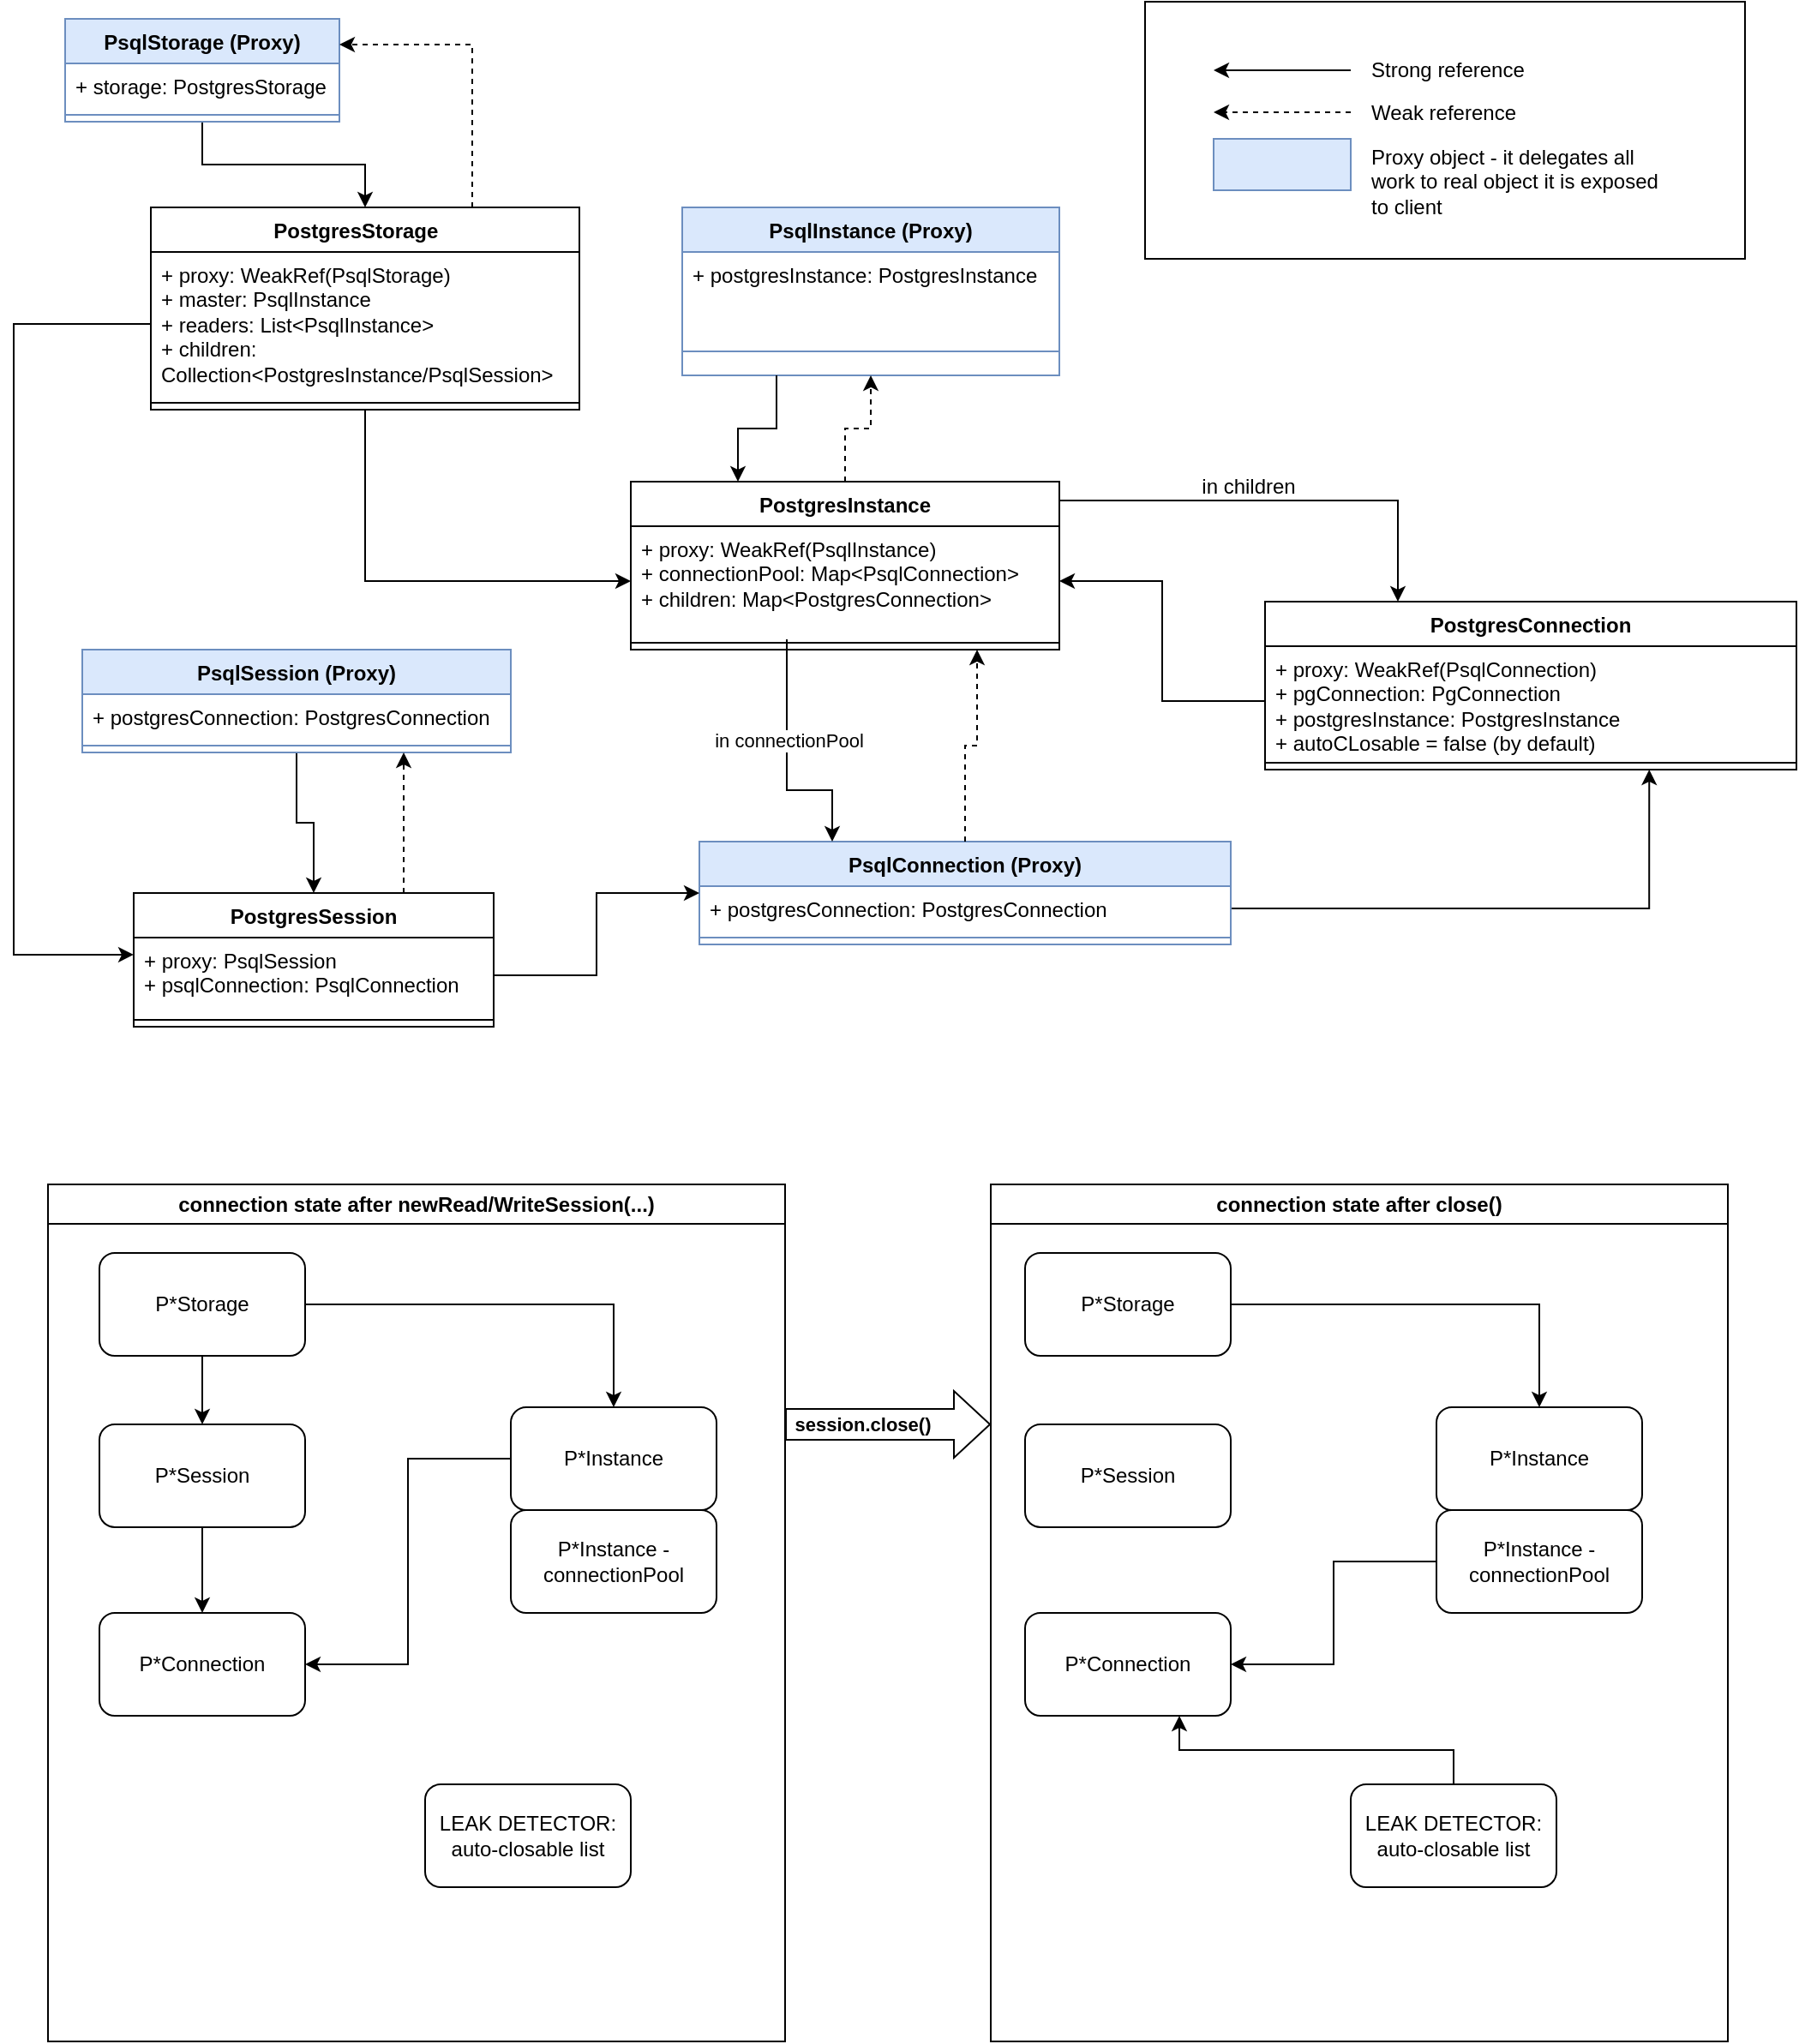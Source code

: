 <mxfile version="24.1.0" type="device">
  <diagram name="Page-1" id="oHMy0XgIS3fy84Z57K9I">
    <mxGraphModel dx="1434" dy="854" grid="1" gridSize="10" guides="1" tooltips="1" connect="1" arrows="1" fold="1" page="1" pageScale="1" pageWidth="850" pageHeight="1100" math="0" shadow="0">
      <root>
        <mxCell id="0" />
        <mxCell id="1" parent="0" />
        <mxCell id="IWMQ4xGMSrqYWpNa5fHh-56" value="" style="rounded=0;whiteSpace=wrap;html=1;" vertex="1" parent="1">
          <mxGeometry x="720" y="120" width="350" height="150" as="geometry" />
        </mxCell>
        <mxCell id="IWMQ4xGMSrqYWpNa5fHh-9" style="edgeStyle=orthogonalEdgeStyle;rounded=0;orthogonalLoop=1;jettySize=auto;html=1;" edge="1" parent="1" source="IWMQ4xGMSrqYWpNa5fHh-1" target="IWMQ4xGMSrqYWpNa5fHh-5">
          <mxGeometry relative="1" as="geometry" />
        </mxCell>
        <mxCell id="IWMQ4xGMSrqYWpNa5fHh-1" value="PsqlStorage (Proxy)" style="swimlane;fontStyle=1;align=center;verticalAlign=top;childLayout=stackLayout;horizontal=1;startSize=26;horizontalStack=0;resizeParent=1;resizeParentMax=0;resizeLast=0;collapsible=1;marginBottom=0;whiteSpace=wrap;html=1;fillColor=#dae8fc;strokeColor=#6c8ebf;" vertex="1" parent="1">
          <mxGeometry x="90" y="130" width="160" height="60" as="geometry" />
        </mxCell>
        <mxCell id="IWMQ4xGMSrqYWpNa5fHh-2" value="+ storage: PostgresStorage" style="text;strokeColor=none;fillColor=none;align=left;verticalAlign=top;spacingLeft=4;spacingRight=4;overflow=hidden;rotatable=0;points=[[0,0.5],[1,0.5]];portConstraint=eastwest;whiteSpace=wrap;html=1;" vertex="1" parent="IWMQ4xGMSrqYWpNa5fHh-1">
          <mxGeometry y="26" width="160" height="26" as="geometry" />
        </mxCell>
        <mxCell id="IWMQ4xGMSrqYWpNa5fHh-3" value="" style="line;strokeWidth=1;fillColor=none;align=left;verticalAlign=middle;spacingTop=-1;spacingLeft=3;spacingRight=3;rotatable=0;labelPosition=right;points=[];portConstraint=eastwest;strokeColor=inherit;" vertex="1" parent="IWMQ4xGMSrqYWpNa5fHh-1">
          <mxGeometry y="52" width="160" height="8" as="geometry" />
        </mxCell>
        <mxCell id="IWMQ4xGMSrqYWpNa5fHh-10" style="edgeStyle=orthogonalEdgeStyle;rounded=0;orthogonalLoop=1;jettySize=auto;html=1;entryX=1;entryY=0.25;entryDx=0;entryDy=0;exitX=0.75;exitY=0;exitDx=0;exitDy=0;dashed=1;" edge="1" parent="1" source="IWMQ4xGMSrqYWpNa5fHh-5" target="IWMQ4xGMSrqYWpNa5fHh-1">
          <mxGeometry relative="1" as="geometry" />
        </mxCell>
        <mxCell id="IWMQ4xGMSrqYWpNa5fHh-35" style="edgeStyle=orthogonalEdgeStyle;rounded=0;orthogonalLoop=1;jettySize=auto;html=1;" edge="1" parent="1" source="IWMQ4xGMSrqYWpNa5fHh-5" target="IWMQ4xGMSrqYWpNa5fHh-16">
          <mxGeometry relative="1" as="geometry" />
        </mxCell>
        <mxCell id="IWMQ4xGMSrqYWpNa5fHh-5" value="PostgresStorage&lt;span style=&quot;white-space: pre;&quot;&gt;&#x9;&lt;/span&gt;" style="swimlane;fontStyle=1;align=center;verticalAlign=top;childLayout=stackLayout;horizontal=1;startSize=26;horizontalStack=0;resizeParent=1;resizeParentMax=0;resizeLast=0;collapsible=1;marginBottom=0;whiteSpace=wrap;html=1;" vertex="1" parent="1">
          <mxGeometry x="140" y="240" width="250" height="118" as="geometry" />
        </mxCell>
        <mxCell id="IWMQ4xGMSrqYWpNa5fHh-6" value="+ proxy: WeakRef(PsqlStorage)&lt;div&gt;+ master: PsqlInstance&lt;/div&gt;&lt;div&gt;+ readers: List&amp;lt;PsqlInstance&amp;gt;&lt;/div&gt;&lt;div&gt;+ children: Collection&amp;lt;PostgresInstance/PsqlSession&amp;gt;&lt;/div&gt;" style="text;strokeColor=none;fillColor=none;align=left;verticalAlign=top;spacingLeft=4;spacingRight=4;overflow=hidden;rotatable=0;points=[[0,0.5],[1,0.5]];portConstraint=eastwest;whiteSpace=wrap;html=1;" vertex="1" parent="IWMQ4xGMSrqYWpNa5fHh-5">
          <mxGeometry y="26" width="250" height="84" as="geometry" />
        </mxCell>
        <mxCell id="IWMQ4xGMSrqYWpNa5fHh-7" value="" style="line;strokeWidth=1;fillColor=none;align=left;verticalAlign=middle;spacingTop=-1;spacingLeft=3;spacingRight=3;rotatable=0;labelPosition=right;points=[];portConstraint=eastwest;strokeColor=inherit;" vertex="1" parent="IWMQ4xGMSrqYWpNa5fHh-5">
          <mxGeometry y="110" width="250" height="8" as="geometry" />
        </mxCell>
        <mxCell id="IWMQ4xGMSrqYWpNa5fHh-11" value="PsqlInstance (Proxy)" style="swimlane;fontStyle=1;align=center;verticalAlign=top;childLayout=stackLayout;horizontal=1;startSize=26;horizontalStack=0;resizeParent=1;resizeParentMax=0;resizeLast=0;collapsible=1;marginBottom=0;whiteSpace=wrap;html=1;fillColor=#dae8fc;strokeColor=#6c8ebf;" vertex="1" parent="1">
          <mxGeometry x="450" y="240" width="220" height="98" as="geometry" />
        </mxCell>
        <mxCell id="IWMQ4xGMSrqYWpNa5fHh-12" value="+ postgresInstance: PostgresInstance&amp;nbsp;" style="text;strokeColor=none;fillColor=none;align=left;verticalAlign=top;spacingLeft=4;spacingRight=4;overflow=hidden;rotatable=0;points=[[0,0.5],[1,0.5]];portConstraint=eastwest;whiteSpace=wrap;html=1;" vertex="1" parent="IWMQ4xGMSrqYWpNa5fHh-11">
          <mxGeometry y="26" width="220" height="44" as="geometry" />
        </mxCell>
        <mxCell id="IWMQ4xGMSrqYWpNa5fHh-13" value="" style="line;strokeWidth=1;fillColor=none;align=left;verticalAlign=middle;spacingTop=-1;spacingLeft=3;spacingRight=3;rotatable=0;labelPosition=right;points=[];portConstraint=eastwest;strokeColor=inherit;" vertex="1" parent="IWMQ4xGMSrqYWpNa5fHh-11">
          <mxGeometry y="70" width="220" height="28" as="geometry" />
        </mxCell>
        <mxCell id="IWMQ4xGMSrqYWpNa5fHh-36" style="edgeStyle=orthogonalEdgeStyle;rounded=0;orthogonalLoop=1;jettySize=auto;html=1;exitX=0.992;exitY=0.112;exitDx=0;exitDy=0;entryX=0.25;entryY=0;entryDx=0;entryDy=0;exitPerimeter=0;" edge="1" parent="1" source="IWMQ4xGMSrqYWpNa5fHh-15" target="IWMQ4xGMSrqYWpNa5fHh-25">
          <mxGeometry relative="1" as="geometry" />
        </mxCell>
        <mxCell id="IWMQ4xGMSrqYWpNa5fHh-15" value="PostgresInstance" style="swimlane;fontStyle=1;align=center;verticalAlign=top;childLayout=stackLayout;horizontal=1;startSize=26;horizontalStack=0;resizeParent=1;resizeParentMax=0;resizeLast=0;collapsible=1;marginBottom=0;whiteSpace=wrap;html=1;" vertex="1" parent="1">
          <mxGeometry x="420" y="400" width="250" height="98" as="geometry" />
        </mxCell>
        <mxCell id="IWMQ4xGMSrqYWpNa5fHh-16" value="+ proxy: WeakRef(PsqlInstance)&lt;div&gt;+ connectionPool: Map&amp;lt;PsqlConnection&amp;gt;&lt;/div&gt;&lt;div&gt;+ children: Map&amp;lt;PostgresConnection&amp;gt;&lt;/div&gt;" style="text;strokeColor=none;fillColor=none;align=left;verticalAlign=top;spacingLeft=4;spacingRight=4;overflow=hidden;rotatable=0;points=[[0,0.5],[1,0.5]];portConstraint=eastwest;whiteSpace=wrap;html=1;" vertex="1" parent="IWMQ4xGMSrqYWpNa5fHh-15">
          <mxGeometry y="26" width="250" height="64" as="geometry" />
        </mxCell>
        <mxCell id="IWMQ4xGMSrqYWpNa5fHh-17" value="" style="line;strokeWidth=1;fillColor=none;align=left;verticalAlign=middle;spacingTop=-1;spacingLeft=3;spacingRight=3;rotatable=0;labelPosition=right;points=[];portConstraint=eastwest;strokeColor=inherit;" vertex="1" parent="IWMQ4xGMSrqYWpNa5fHh-15">
          <mxGeometry y="90" width="250" height="8" as="geometry" />
        </mxCell>
        <mxCell id="IWMQ4xGMSrqYWpNa5fHh-19" value="" style="edgeStyle=orthogonalEdgeStyle;rounded=0;orthogonalLoop=1;jettySize=auto;html=1;entryX=0.25;entryY=0;entryDx=0;entryDy=0;exitX=0.25;exitY=1;exitDx=0;exitDy=0;" edge="1" parent="1" source="IWMQ4xGMSrqYWpNa5fHh-11" target="IWMQ4xGMSrqYWpNa5fHh-15">
          <mxGeometry relative="1" as="geometry" />
        </mxCell>
        <mxCell id="IWMQ4xGMSrqYWpNa5fHh-20" value="" style="edgeStyle=orthogonalEdgeStyle;rounded=0;orthogonalLoop=1;jettySize=auto;html=1;dashed=1;entryX=0.5;entryY=1;entryDx=0;entryDy=0;" edge="1" parent="1" source="IWMQ4xGMSrqYWpNa5fHh-15" target="IWMQ4xGMSrqYWpNa5fHh-11">
          <mxGeometry relative="1" as="geometry" />
        </mxCell>
        <mxCell id="IWMQ4xGMSrqYWpNa5fHh-29" value="" style="edgeStyle=orthogonalEdgeStyle;rounded=0;orthogonalLoop=1;jettySize=auto;html=1;entryX=0.723;entryY=1;entryDx=0;entryDy=0;entryPerimeter=0;exitX=1;exitY=0.5;exitDx=0;exitDy=0;" edge="1" parent="1" source="IWMQ4xGMSrqYWpNa5fHh-22" target="IWMQ4xGMSrqYWpNa5fHh-27">
          <mxGeometry relative="1" as="geometry" />
        </mxCell>
        <mxCell id="IWMQ4xGMSrqYWpNa5fHh-21" value="PsqlConnection (Proxy)" style="swimlane;fontStyle=1;align=center;verticalAlign=top;childLayout=stackLayout;horizontal=1;startSize=26;horizontalStack=0;resizeParent=1;resizeParentMax=0;resizeLast=0;collapsible=1;marginBottom=0;whiteSpace=wrap;html=1;fillColor=#dae8fc;strokeColor=#6c8ebf;" vertex="1" parent="1">
          <mxGeometry x="460" y="610" width="310" height="60" as="geometry" />
        </mxCell>
        <mxCell id="IWMQ4xGMSrqYWpNa5fHh-22" value="+ postgresConnection: PostgresConnection" style="text;strokeColor=none;fillColor=none;align=left;verticalAlign=top;spacingLeft=4;spacingRight=4;overflow=hidden;rotatable=0;points=[[0,0.5],[1,0.5]];portConstraint=eastwest;whiteSpace=wrap;html=1;" vertex="1" parent="IWMQ4xGMSrqYWpNa5fHh-21">
          <mxGeometry y="26" width="310" height="26" as="geometry" />
        </mxCell>
        <mxCell id="IWMQ4xGMSrqYWpNa5fHh-23" value="" style="line;strokeWidth=1;fillColor=none;align=left;verticalAlign=middle;spacingTop=-1;spacingLeft=3;spacingRight=3;rotatable=0;labelPosition=right;points=[];portConstraint=eastwest;strokeColor=inherit;" vertex="1" parent="IWMQ4xGMSrqYWpNa5fHh-21">
          <mxGeometry y="52" width="310" height="8" as="geometry" />
        </mxCell>
        <mxCell id="IWMQ4xGMSrqYWpNa5fHh-25" value="PostgresConnection" style="swimlane;fontStyle=1;align=center;verticalAlign=top;childLayout=stackLayout;horizontal=1;startSize=26;horizontalStack=0;resizeParent=1;resizeParentMax=0;resizeLast=0;collapsible=1;marginBottom=0;whiteSpace=wrap;html=1;" vertex="1" parent="1">
          <mxGeometry x="790" y="470" width="310" height="98" as="geometry" />
        </mxCell>
        <mxCell id="IWMQ4xGMSrqYWpNa5fHh-26" value="+ proxy: WeakRef(PsqlConnection)&lt;div&gt;+ pgConnection: PgConnection&lt;/div&gt;&lt;div&gt;+ postgresInstance: PostgresInstance&lt;/div&gt;&lt;div&gt;+ autoCLosable = false (by default)&lt;/div&gt;" style="text;strokeColor=none;fillColor=none;align=left;verticalAlign=top;spacingLeft=4;spacingRight=4;overflow=hidden;rotatable=0;points=[[0,0.5],[1,0.5]];portConstraint=eastwest;whiteSpace=wrap;html=1;" vertex="1" parent="IWMQ4xGMSrqYWpNa5fHh-25">
          <mxGeometry y="26" width="310" height="64" as="geometry" />
        </mxCell>
        <mxCell id="IWMQ4xGMSrqYWpNa5fHh-27" value="" style="line;strokeWidth=1;fillColor=none;align=left;verticalAlign=middle;spacingTop=-1;spacingLeft=3;spacingRight=3;rotatable=0;labelPosition=right;points=[];portConstraint=eastwest;strokeColor=inherit;" vertex="1" parent="IWMQ4xGMSrqYWpNa5fHh-25">
          <mxGeometry y="90" width="310" height="8" as="geometry" />
        </mxCell>
        <mxCell id="IWMQ4xGMSrqYWpNa5fHh-31" value="" style="edgeStyle=orthogonalEdgeStyle;rounded=0;orthogonalLoop=1;jettySize=auto;html=1;entryX=0.25;entryY=0;entryDx=0;entryDy=0;exitX=0.364;exitY=1.031;exitDx=0;exitDy=0;exitPerimeter=0;" edge="1" parent="1" source="IWMQ4xGMSrqYWpNa5fHh-16" target="IWMQ4xGMSrqYWpNa5fHh-21">
          <mxGeometry relative="1" as="geometry">
            <Array as="points">
              <mxPoint x="511" y="580" />
              <mxPoint x="538" y="580" />
            </Array>
          </mxGeometry>
        </mxCell>
        <mxCell id="IWMQ4xGMSrqYWpNa5fHh-94" value="in connectionPool" style="edgeLabel;html=1;align=center;verticalAlign=middle;resizable=0;points=[];" vertex="1" connectable="0" parent="IWMQ4xGMSrqYWpNa5fHh-31">
          <mxGeometry x="-0.183" y="1" relative="1" as="geometry">
            <mxPoint as="offset" />
          </mxGeometry>
        </mxCell>
        <mxCell id="IWMQ4xGMSrqYWpNa5fHh-33" style="edgeStyle=orthogonalEdgeStyle;rounded=0;orthogonalLoop=1;jettySize=auto;html=1;exitX=0;exitY=0.5;exitDx=0;exitDy=0;" edge="1" parent="1" source="IWMQ4xGMSrqYWpNa5fHh-26" target="IWMQ4xGMSrqYWpNa5fHh-16">
          <mxGeometry relative="1" as="geometry" />
        </mxCell>
        <mxCell id="IWMQ4xGMSrqYWpNa5fHh-37" style="edgeStyle=orthogonalEdgeStyle;rounded=0;orthogonalLoop=1;jettySize=auto;html=1;dashed=1;entryX=0.808;entryY=1;entryDx=0;entryDy=0;entryPerimeter=0;" edge="1" parent="1" source="IWMQ4xGMSrqYWpNa5fHh-21" target="IWMQ4xGMSrqYWpNa5fHh-17">
          <mxGeometry relative="1" as="geometry" />
        </mxCell>
        <mxCell id="IWMQ4xGMSrqYWpNa5fHh-46" style="edgeStyle=orthogonalEdgeStyle;rounded=0;orthogonalLoop=1;jettySize=auto;html=1;" edge="1" parent="1" source="IWMQ4xGMSrqYWpNa5fHh-38" target="IWMQ4xGMSrqYWpNa5fHh-42">
          <mxGeometry relative="1" as="geometry" />
        </mxCell>
        <mxCell id="IWMQ4xGMSrqYWpNa5fHh-38" value="PsqlSession (Proxy)" style="swimlane;fontStyle=1;align=center;verticalAlign=top;childLayout=stackLayout;horizontal=1;startSize=26;horizontalStack=0;resizeParent=1;resizeParentMax=0;resizeLast=0;collapsible=1;marginBottom=0;whiteSpace=wrap;html=1;fillColor=#dae8fc;strokeColor=#6c8ebf;" vertex="1" parent="1">
          <mxGeometry x="100" y="498" width="250" height="60" as="geometry" />
        </mxCell>
        <mxCell id="IWMQ4xGMSrqYWpNa5fHh-39" value="+ postgresConnection: PostgresConnection&amp;nbsp;" style="text;strokeColor=none;fillColor=none;align=left;verticalAlign=top;spacingLeft=4;spacingRight=4;overflow=hidden;rotatable=0;points=[[0,0.5],[1,0.5]];portConstraint=eastwest;whiteSpace=wrap;html=1;" vertex="1" parent="IWMQ4xGMSrqYWpNa5fHh-38">
          <mxGeometry y="26" width="250" height="26" as="geometry" />
        </mxCell>
        <mxCell id="IWMQ4xGMSrqYWpNa5fHh-40" value="" style="line;strokeWidth=1;fillColor=none;align=left;verticalAlign=middle;spacingTop=-1;spacingLeft=3;spacingRight=3;rotatable=0;labelPosition=right;points=[];portConstraint=eastwest;strokeColor=inherit;" vertex="1" parent="IWMQ4xGMSrqYWpNa5fHh-38">
          <mxGeometry y="52" width="250" height="8" as="geometry" />
        </mxCell>
        <mxCell id="IWMQ4xGMSrqYWpNa5fHh-47" style="edgeStyle=orthogonalEdgeStyle;rounded=0;orthogonalLoop=1;jettySize=auto;html=1;entryX=0.75;entryY=1;entryDx=0;entryDy=0;exitX=0.75;exitY=0;exitDx=0;exitDy=0;dashed=1;" edge="1" parent="1" source="IWMQ4xGMSrqYWpNa5fHh-42" target="IWMQ4xGMSrqYWpNa5fHh-38">
          <mxGeometry relative="1" as="geometry" />
        </mxCell>
        <mxCell id="IWMQ4xGMSrqYWpNa5fHh-42" value="PostgresSession" style="swimlane;fontStyle=1;align=center;verticalAlign=top;childLayout=stackLayout;horizontal=1;startSize=26;horizontalStack=0;resizeParent=1;resizeParentMax=0;resizeLast=0;collapsible=1;marginBottom=0;whiteSpace=wrap;html=1;" vertex="1" parent="1">
          <mxGeometry x="130" y="640" width="210" height="78" as="geometry" />
        </mxCell>
        <mxCell id="IWMQ4xGMSrqYWpNa5fHh-43" value="+ proxy: PsqlSession&lt;div&gt;+ psqlConnection: PsqlConnection&lt;/div&gt;" style="text;strokeColor=none;fillColor=none;align=left;verticalAlign=top;spacingLeft=4;spacingRight=4;overflow=hidden;rotatable=0;points=[[0,0.5],[1,0.5]];portConstraint=eastwest;whiteSpace=wrap;html=1;" vertex="1" parent="IWMQ4xGMSrqYWpNa5fHh-42">
          <mxGeometry y="26" width="210" height="44" as="geometry" />
        </mxCell>
        <mxCell id="IWMQ4xGMSrqYWpNa5fHh-44" value="" style="line;strokeWidth=1;fillColor=none;align=left;verticalAlign=middle;spacingTop=-1;spacingLeft=3;spacingRight=3;rotatable=0;labelPosition=right;points=[];portConstraint=eastwest;strokeColor=inherit;" vertex="1" parent="IWMQ4xGMSrqYWpNa5fHh-42">
          <mxGeometry y="70" width="210" height="8" as="geometry" />
        </mxCell>
        <mxCell id="IWMQ4xGMSrqYWpNa5fHh-48" style="edgeStyle=orthogonalEdgeStyle;rounded=0;orthogonalLoop=1;jettySize=auto;html=1;entryX=0;entryY=0.5;entryDx=0;entryDy=0;" edge="1" parent="1" source="IWMQ4xGMSrqYWpNa5fHh-43" target="IWMQ4xGMSrqYWpNa5fHh-21">
          <mxGeometry relative="1" as="geometry" />
        </mxCell>
        <mxCell id="IWMQ4xGMSrqYWpNa5fHh-52" style="edgeStyle=orthogonalEdgeStyle;rounded=0;orthogonalLoop=1;jettySize=auto;html=1;entryX=1;entryY=0.25;entryDx=0;entryDy=0;dashed=1;" edge="1" parent="1">
          <mxGeometry relative="1" as="geometry">
            <mxPoint x="840" y="184.5" as="sourcePoint" />
            <mxPoint x="760" y="184.5" as="targetPoint" />
            <Array as="points">
              <mxPoint x="838" y="184.5" />
            </Array>
          </mxGeometry>
        </mxCell>
        <mxCell id="IWMQ4xGMSrqYWpNa5fHh-53" value="Weak reference" style="text;html=1;align=left;verticalAlign=middle;whiteSpace=wrap;rounded=0;" vertex="1" parent="1">
          <mxGeometry x="850" y="170" width="110" height="30" as="geometry" />
        </mxCell>
        <mxCell id="IWMQ4xGMSrqYWpNa5fHh-54" value="" style="rounded=0;whiteSpace=wrap;html=1;fillColor=#dae8fc;strokeColor=#6c8ebf;" vertex="1" parent="1">
          <mxGeometry x="760" y="200" width="80" height="30" as="geometry" />
        </mxCell>
        <mxCell id="IWMQ4xGMSrqYWpNa5fHh-55" value="Proxy object - it delegates all work to real object it is exposed to client" style="text;html=1;align=left;verticalAlign=middle;whiteSpace=wrap;rounded=0;" vertex="1" parent="1">
          <mxGeometry x="850" y="200" width="170" height="50" as="geometry" />
        </mxCell>
        <mxCell id="IWMQ4xGMSrqYWpNa5fHh-58" style="edgeStyle=orthogonalEdgeStyle;rounded=0;orthogonalLoop=1;jettySize=auto;html=1;" edge="1" parent="1">
          <mxGeometry relative="1" as="geometry">
            <mxPoint x="840" y="160" as="sourcePoint" />
            <mxPoint x="760" y="160" as="targetPoint" />
            <Array as="points">
              <mxPoint x="800" y="160" />
              <mxPoint x="800" y="160" />
            </Array>
          </mxGeometry>
        </mxCell>
        <mxCell id="IWMQ4xGMSrqYWpNa5fHh-59" value="Strong reference" style="text;html=1;align=left;verticalAlign=middle;whiteSpace=wrap;rounded=0;" vertex="1" parent="1">
          <mxGeometry x="850" y="145" width="110" height="30" as="geometry" />
        </mxCell>
        <mxCell id="IWMQ4xGMSrqYWpNa5fHh-61" style="edgeStyle=orthogonalEdgeStyle;rounded=0;orthogonalLoop=1;jettySize=auto;html=1;entryX=0;entryY=0.227;entryDx=0;entryDy=0;entryPerimeter=0;" edge="1" parent="1" source="IWMQ4xGMSrqYWpNa5fHh-6" target="IWMQ4xGMSrqYWpNa5fHh-43">
          <mxGeometry relative="1" as="geometry">
            <Array as="points">
              <mxPoint x="60" y="308" />
              <mxPoint x="60" y="676" />
            </Array>
          </mxGeometry>
        </mxCell>
        <mxCell id="IWMQ4xGMSrqYWpNa5fHh-64" value="connection state after newRead/WriteSession(...)" style="swimlane;whiteSpace=wrap;html=1;" vertex="1" parent="1">
          <mxGeometry x="80" y="810" width="430" height="500" as="geometry" />
        </mxCell>
        <mxCell id="IWMQ4xGMSrqYWpNa5fHh-79" style="edgeStyle=orthogonalEdgeStyle;rounded=0;orthogonalLoop=1;jettySize=auto;html=1;entryX=0.5;entryY=0;entryDx=0;entryDy=0;" edge="1" parent="IWMQ4xGMSrqYWpNa5fHh-64" source="IWMQ4xGMSrqYWpNa5fHh-73" target="IWMQ4xGMSrqYWpNa5fHh-75">
          <mxGeometry relative="1" as="geometry" />
        </mxCell>
        <mxCell id="IWMQ4xGMSrqYWpNa5fHh-81" style="edgeStyle=orthogonalEdgeStyle;rounded=0;orthogonalLoop=1;jettySize=auto;html=1;exitX=1;exitY=0.5;exitDx=0;exitDy=0;entryX=0.5;entryY=0;entryDx=0;entryDy=0;" edge="1" parent="IWMQ4xGMSrqYWpNa5fHh-64" source="IWMQ4xGMSrqYWpNa5fHh-73" target="IWMQ4xGMSrqYWpNa5fHh-76">
          <mxGeometry relative="1" as="geometry" />
        </mxCell>
        <mxCell id="IWMQ4xGMSrqYWpNa5fHh-73" value="P*Storage" style="rounded=1;whiteSpace=wrap;html=1;" vertex="1" parent="IWMQ4xGMSrqYWpNa5fHh-64">
          <mxGeometry x="30" y="40" width="120" height="60" as="geometry" />
        </mxCell>
        <mxCell id="IWMQ4xGMSrqYWpNa5fHh-74" value="P*Connection" style="rounded=1;whiteSpace=wrap;html=1;" vertex="1" parent="IWMQ4xGMSrqYWpNa5fHh-64">
          <mxGeometry x="30" y="250" width="120" height="60" as="geometry" />
        </mxCell>
        <mxCell id="IWMQ4xGMSrqYWpNa5fHh-80" value="" style="edgeStyle=orthogonalEdgeStyle;rounded=0;orthogonalLoop=1;jettySize=auto;html=1;" edge="1" parent="IWMQ4xGMSrqYWpNa5fHh-64" source="IWMQ4xGMSrqYWpNa5fHh-75" target="IWMQ4xGMSrqYWpNa5fHh-74">
          <mxGeometry relative="1" as="geometry" />
        </mxCell>
        <mxCell id="IWMQ4xGMSrqYWpNa5fHh-75" value="P*Session" style="rounded=1;whiteSpace=wrap;html=1;" vertex="1" parent="IWMQ4xGMSrqYWpNa5fHh-64">
          <mxGeometry x="30" y="140" width="120" height="60" as="geometry" />
        </mxCell>
        <mxCell id="IWMQ4xGMSrqYWpNa5fHh-82" style="edgeStyle=orthogonalEdgeStyle;rounded=0;orthogonalLoop=1;jettySize=auto;html=1;exitX=0;exitY=0.5;exitDx=0;exitDy=0;entryX=1;entryY=0.5;entryDx=0;entryDy=0;" edge="1" parent="IWMQ4xGMSrqYWpNa5fHh-64" source="IWMQ4xGMSrqYWpNa5fHh-76" target="IWMQ4xGMSrqYWpNa5fHh-74">
          <mxGeometry relative="1" as="geometry" />
        </mxCell>
        <mxCell id="IWMQ4xGMSrqYWpNa5fHh-76" value="P*Instance" style="rounded=1;whiteSpace=wrap;html=1;" vertex="1" parent="IWMQ4xGMSrqYWpNa5fHh-64">
          <mxGeometry x="270" y="130" width="120" height="60" as="geometry" />
        </mxCell>
        <mxCell id="IWMQ4xGMSrqYWpNa5fHh-77" value="P*Instance - connectionPool" style="rounded=1;whiteSpace=wrap;html=1;" vertex="1" parent="IWMQ4xGMSrqYWpNa5fHh-64">
          <mxGeometry x="270" y="190" width="120" height="60" as="geometry" />
        </mxCell>
        <mxCell id="IWMQ4xGMSrqYWpNa5fHh-78" value="LEAK DETECTOR:&lt;br&gt;auto-closable list" style="rounded=1;whiteSpace=wrap;html=1;" vertex="1" parent="IWMQ4xGMSrqYWpNa5fHh-64">
          <mxGeometry x="220" y="350" width="120" height="60" as="geometry" />
        </mxCell>
        <mxCell id="IWMQ4xGMSrqYWpNa5fHh-65" value="connection state after close()" style="swimlane;whiteSpace=wrap;html=1;" vertex="1" parent="1">
          <mxGeometry x="630" y="810" width="430" height="500" as="geometry" />
        </mxCell>
        <mxCell id="IWMQ4xGMSrqYWpNa5fHh-84" style="edgeStyle=orthogonalEdgeStyle;rounded=0;orthogonalLoop=1;jettySize=auto;html=1;exitX=1;exitY=0.5;exitDx=0;exitDy=0;entryX=0.5;entryY=0;entryDx=0;entryDy=0;" edge="1" parent="IWMQ4xGMSrqYWpNa5fHh-65" source="IWMQ4xGMSrqYWpNa5fHh-85" target="IWMQ4xGMSrqYWpNa5fHh-90">
          <mxGeometry relative="1" as="geometry" />
        </mxCell>
        <mxCell id="IWMQ4xGMSrqYWpNa5fHh-85" value="P*Storage" style="rounded=1;whiteSpace=wrap;html=1;" vertex="1" parent="IWMQ4xGMSrqYWpNa5fHh-65">
          <mxGeometry x="20" y="40" width="120" height="60" as="geometry" />
        </mxCell>
        <mxCell id="IWMQ4xGMSrqYWpNa5fHh-86" value="P*Connection" style="rounded=1;whiteSpace=wrap;html=1;" vertex="1" parent="IWMQ4xGMSrqYWpNa5fHh-65">
          <mxGeometry x="20" y="250" width="120" height="60" as="geometry" />
        </mxCell>
        <mxCell id="IWMQ4xGMSrqYWpNa5fHh-88" value="P*Session" style="rounded=1;whiteSpace=wrap;html=1;" vertex="1" parent="IWMQ4xGMSrqYWpNa5fHh-65">
          <mxGeometry x="20" y="140" width="120" height="60" as="geometry" />
        </mxCell>
        <mxCell id="IWMQ4xGMSrqYWpNa5fHh-89" style="edgeStyle=orthogonalEdgeStyle;rounded=0;orthogonalLoop=1;jettySize=auto;html=1;exitX=0;exitY=0.5;exitDx=0;exitDy=0;entryX=1;entryY=0.5;entryDx=0;entryDy=0;" edge="1" parent="IWMQ4xGMSrqYWpNa5fHh-65" source="IWMQ4xGMSrqYWpNa5fHh-91" target="IWMQ4xGMSrqYWpNa5fHh-86">
          <mxGeometry relative="1" as="geometry" />
        </mxCell>
        <mxCell id="IWMQ4xGMSrqYWpNa5fHh-90" value="P*Instance" style="rounded=1;whiteSpace=wrap;html=1;" vertex="1" parent="IWMQ4xGMSrqYWpNa5fHh-65">
          <mxGeometry x="260" y="130" width="120" height="60" as="geometry" />
        </mxCell>
        <mxCell id="IWMQ4xGMSrqYWpNa5fHh-91" value="P*Instance - connectionPool" style="rounded=1;whiteSpace=wrap;html=1;" vertex="1" parent="IWMQ4xGMSrqYWpNa5fHh-65">
          <mxGeometry x="260" y="190" width="120" height="60" as="geometry" />
        </mxCell>
        <mxCell id="IWMQ4xGMSrqYWpNa5fHh-97" style="edgeStyle=orthogonalEdgeStyle;rounded=0;orthogonalLoop=1;jettySize=auto;html=1;exitX=0.5;exitY=0;exitDx=0;exitDy=0;entryX=0.75;entryY=1;entryDx=0;entryDy=0;" edge="1" parent="IWMQ4xGMSrqYWpNa5fHh-65" source="IWMQ4xGMSrqYWpNa5fHh-92" target="IWMQ4xGMSrqYWpNa5fHh-86">
          <mxGeometry relative="1" as="geometry" />
        </mxCell>
        <mxCell id="IWMQ4xGMSrqYWpNa5fHh-92" value="LEAK DETECTOR:&lt;br&gt;auto-closable list" style="rounded=1;whiteSpace=wrap;html=1;" vertex="1" parent="IWMQ4xGMSrqYWpNa5fHh-65">
          <mxGeometry x="210" y="350" width="120" height="60" as="geometry" />
        </mxCell>
        <mxCell id="IWMQ4xGMSrqYWpNa5fHh-66" value="" style="shape=flexArrow;endArrow=classic;html=1;rounded=0;width=18;endSize=6.67;" edge="1" parent="1">
          <mxGeometry width="50" height="50" relative="1" as="geometry">
            <mxPoint x="510" y="950" as="sourcePoint" />
            <mxPoint x="630" y="950" as="targetPoint" />
          </mxGeometry>
        </mxCell>
        <mxCell id="IWMQ4xGMSrqYWpNa5fHh-67" value="&lt;b&gt;session.close()&lt;/b&gt;" style="edgeLabel;html=1;align=center;verticalAlign=middle;resizable=0;points=[];" vertex="1" connectable="0" parent="IWMQ4xGMSrqYWpNa5fHh-66">
          <mxGeometry x="-0.429" y="5" relative="1" as="geometry">
            <mxPoint x="10" y="5" as="offset" />
          </mxGeometry>
        </mxCell>
        <mxCell id="IWMQ4xGMSrqYWpNa5fHh-93" value="in children" style="text;html=1;align=center;verticalAlign=middle;resizable=0;points=[];autosize=1;strokeColor=none;fillColor=none;" vertex="1" parent="1">
          <mxGeometry x="740" y="388" width="80" height="30" as="geometry" />
        </mxCell>
      </root>
    </mxGraphModel>
  </diagram>
</mxfile>
